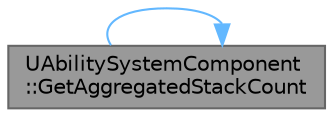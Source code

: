 digraph "UAbilitySystemComponent::GetAggregatedStackCount"
{
 // INTERACTIVE_SVG=YES
 // LATEX_PDF_SIZE
  bgcolor="transparent";
  edge [fontname=Helvetica,fontsize=10,labelfontname=Helvetica,labelfontsize=10];
  node [fontname=Helvetica,fontsize=10,shape=box,height=0.2,width=0.4];
  rankdir="LR";
  Node1 [id="Node000001",label="UAbilitySystemComponent\l::GetAggregatedStackCount",height=0.2,width=0.4,color="gray40", fillcolor="grey60", style="filled", fontcolor="black",tooltip="Returns the sum of StackCount of all gameplay effects that pass query."];
  Node1 -> Node1 [id="edge1_Node000001_Node000001",color="steelblue1",style="solid",tooltip=" "];
}
